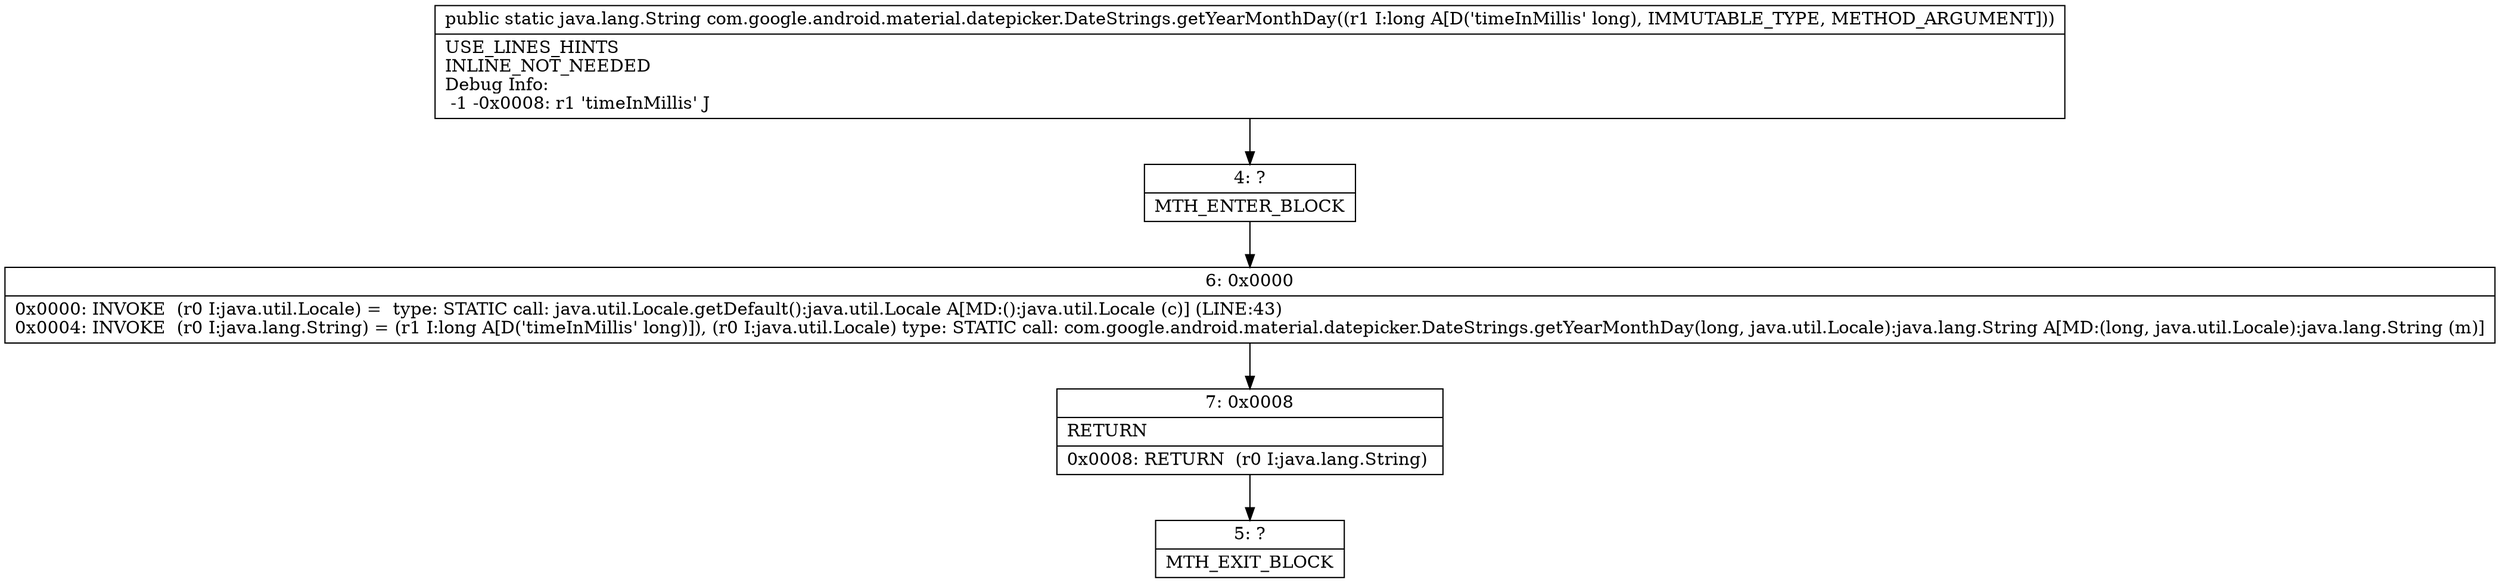 digraph "CFG forcom.google.android.material.datepicker.DateStrings.getYearMonthDay(J)Ljava\/lang\/String;" {
Node_4 [shape=record,label="{4\:\ ?|MTH_ENTER_BLOCK\l}"];
Node_6 [shape=record,label="{6\:\ 0x0000|0x0000: INVOKE  (r0 I:java.util.Locale) =  type: STATIC call: java.util.Locale.getDefault():java.util.Locale A[MD:():java.util.Locale (c)] (LINE:43)\l0x0004: INVOKE  (r0 I:java.lang.String) = (r1 I:long A[D('timeInMillis' long)]), (r0 I:java.util.Locale) type: STATIC call: com.google.android.material.datepicker.DateStrings.getYearMonthDay(long, java.util.Locale):java.lang.String A[MD:(long, java.util.Locale):java.lang.String (m)]\l}"];
Node_7 [shape=record,label="{7\:\ 0x0008|RETURN\l|0x0008: RETURN  (r0 I:java.lang.String) \l}"];
Node_5 [shape=record,label="{5\:\ ?|MTH_EXIT_BLOCK\l}"];
MethodNode[shape=record,label="{public static java.lang.String com.google.android.material.datepicker.DateStrings.getYearMonthDay((r1 I:long A[D('timeInMillis' long), IMMUTABLE_TYPE, METHOD_ARGUMENT]))  | USE_LINES_HINTS\lINLINE_NOT_NEEDED\lDebug Info:\l  \-1 \-0x0008: r1 'timeInMillis' J\l}"];
MethodNode -> Node_4;Node_4 -> Node_6;
Node_6 -> Node_7;
Node_7 -> Node_5;
}

